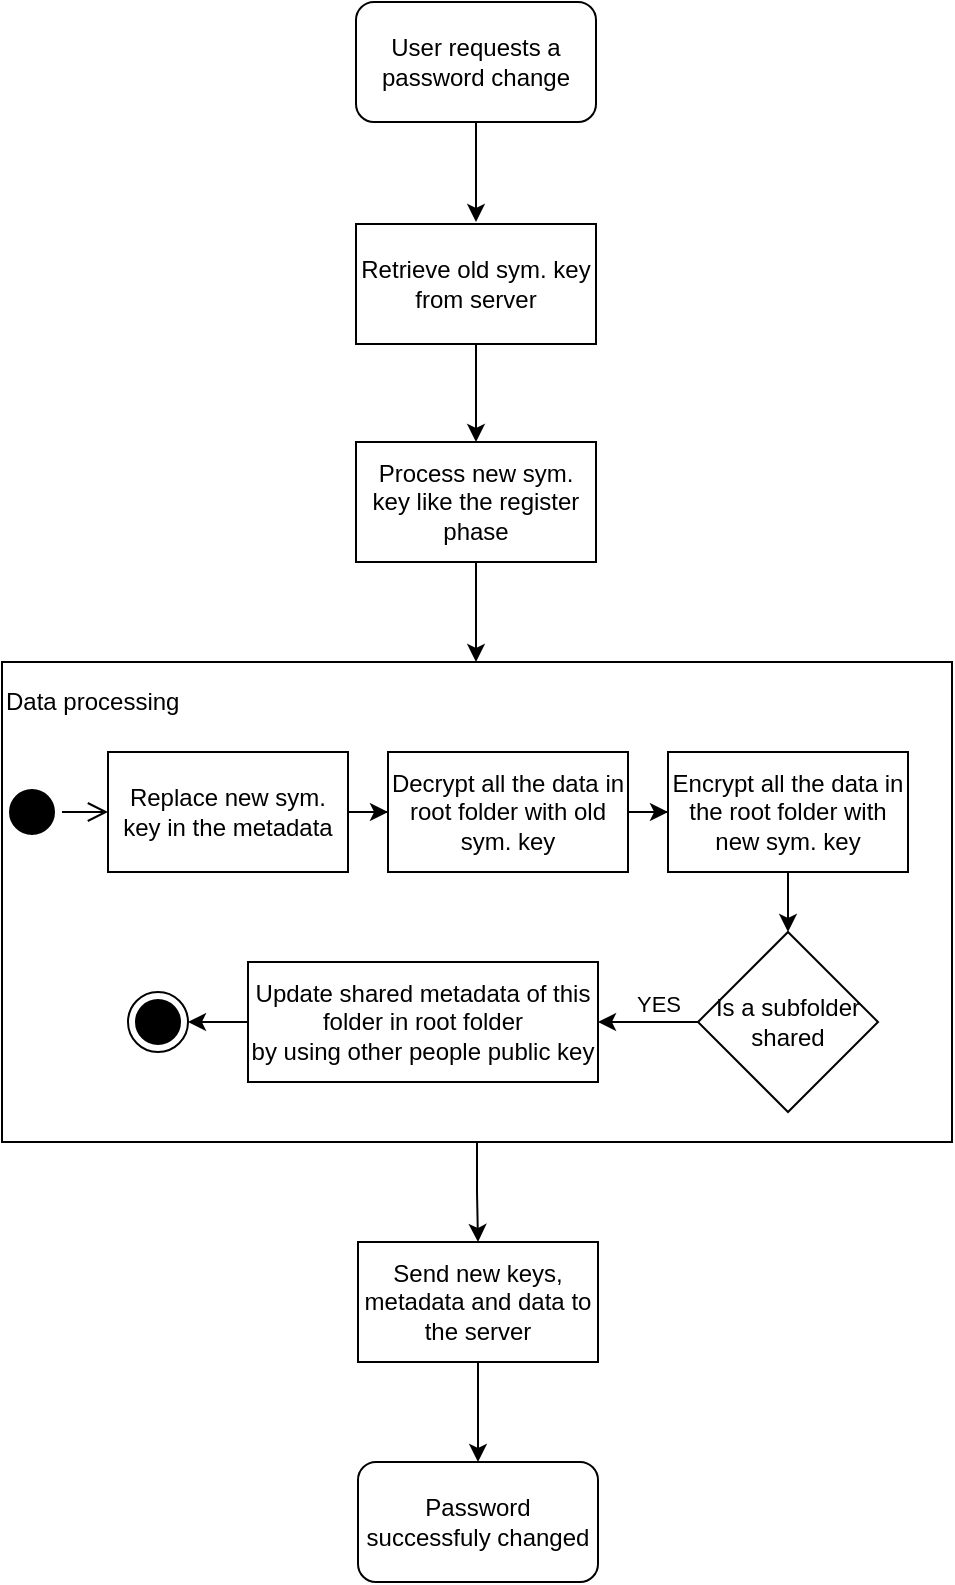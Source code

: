 <mxfile version="22.1.16" type="device" pages="2">
  <diagram name="Page-1" id="m55ZdG_9oDZAbHWxCkGQ">
    <mxGraphModel dx="1434" dy="779" grid="1" gridSize="10" guides="1" tooltips="1" connect="1" arrows="1" fold="1" page="1" pageScale="1" pageWidth="850" pageHeight="1100" math="0" shadow="0">
      <root>
        <mxCell id="0" />
        <mxCell id="1" parent="0" />
        <mxCell id="DVrDfldoRwxVg5q-NJcv-3" value="" style="edgeStyle=orthogonalEdgeStyle;rounded=0;orthogonalLoop=1;jettySize=auto;html=1;" parent="1" source="DVrDfldoRwxVg5q-NJcv-1" edge="1">
          <mxGeometry relative="1" as="geometry">
            <mxPoint x="425" y="160" as="targetPoint" />
          </mxGeometry>
        </mxCell>
        <mxCell id="DVrDfldoRwxVg5q-NJcv-1" value="User requests a password change" style="rounded=1;whiteSpace=wrap;html=1;" parent="1" vertex="1">
          <mxGeometry x="365" y="50" width="120" height="60" as="geometry" />
        </mxCell>
        <mxCell id="DVrDfldoRwxVg5q-NJcv-6" value="" style="edgeStyle=orthogonalEdgeStyle;rounded=0;orthogonalLoop=1;jettySize=auto;html=1;" parent="1" source="DVrDfldoRwxVg5q-NJcv-4" target="DVrDfldoRwxVg5q-NJcv-5" edge="1">
          <mxGeometry relative="1" as="geometry" />
        </mxCell>
        <mxCell id="DVrDfldoRwxVg5q-NJcv-4" value="Retrieve old sym. key from server" style="rounded=0;whiteSpace=wrap;html=1;" parent="1" vertex="1">
          <mxGeometry x="365" y="161" width="120" height="60" as="geometry" />
        </mxCell>
        <mxCell id="DVrDfldoRwxVg5q-NJcv-8" value="" style="edgeStyle=orthogonalEdgeStyle;rounded=0;orthogonalLoop=1;jettySize=auto;html=1;" parent="1" source="DVrDfldoRwxVg5q-NJcv-5" edge="1">
          <mxGeometry relative="1" as="geometry">
            <mxPoint x="425" y="380" as="targetPoint" />
          </mxGeometry>
        </mxCell>
        <mxCell id="DVrDfldoRwxVg5q-NJcv-5" value="Process new sym. key like the register phase" style="rounded=0;whiteSpace=wrap;html=1;" parent="1" vertex="1">
          <mxGeometry x="365" y="270" width="120" height="60" as="geometry" />
        </mxCell>
        <mxCell id="DVrDfldoRwxVg5q-NJcv-30" value="" style="edgeStyle=orthogonalEdgeStyle;rounded=0;orthogonalLoop=1;jettySize=auto;html=1;" parent="1" source="DVrDfldoRwxVg5q-NJcv-11" target="DVrDfldoRwxVg5q-NJcv-29" edge="1">
          <mxGeometry relative="1" as="geometry" />
        </mxCell>
        <mxCell id="DVrDfldoRwxVg5q-NJcv-32" value="" style="edgeStyle=orthogonalEdgeStyle;rounded=0;orthogonalLoop=1;jettySize=auto;html=1;" parent="1" source="DVrDfldoRwxVg5q-NJcv-29" target="DVrDfldoRwxVg5q-NJcv-31" edge="1">
          <mxGeometry relative="1" as="geometry" />
        </mxCell>
        <mxCell id="DVrDfldoRwxVg5q-NJcv-29" value="Send new keys, metadata and data to the server" style="rounded=0;whiteSpace=wrap;html=1;" parent="1" vertex="1">
          <mxGeometry x="366" y="670" width="120" height="60" as="geometry" />
        </mxCell>
        <mxCell id="DVrDfldoRwxVg5q-NJcv-31" value="Password successfuly changed" style="rounded=1;whiteSpace=wrap;html=1;" parent="1" vertex="1">
          <mxGeometry x="366" y="780" width="120" height="60" as="geometry" />
        </mxCell>
        <mxCell id="DVrDfldoRwxVg5q-NJcv-33" value="" style="group" parent="1" vertex="1" connectable="0">
          <mxGeometry x="188" y="380" width="475" height="240" as="geometry" />
        </mxCell>
        <mxCell id="DVrDfldoRwxVg5q-NJcv-11" value="Data processing&lt;br&gt;&lt;br&gt;&lt;br&gt;&lt;br&gt;&lt;br&gt;&lt;br&gt;&lt;br&gt;&lt;br&gt;&lt;br&gt;&lt;br&gt;&lt;br&gt;&lt;br&gt;&lt;br&gt;&lt;br&gt;&lt;br&gt;" style="rounded=0;whiteSpace=wrap;html=1;align=left;" parent="DVrDfldoRwxVg5q-NJcv-33" vertex="1">
          <mxGeometry width="475" height="240" as="geometry" />
        </mxCell>
        <mxCell id="DVrDfldoRwxVg5q-NJcv-13" value="Replace new sym. key in the metadata" style="rounded=0;whiteSpace=wrap;html=1;" parent="DVrDfldoRwxVg5q-NJcv-33" vertex="1">
          <mxGeometry x="53" y="45" width="120" height="60" as="geometry" />
        </mxCell>
        <mxCell id="DVrDfldoRwxVg5q-NJcv-14" value="Decrypt all the data in root folder with old sym. key" style="rounded=0;whiteSpace=wrap;html=1;" parent="DVrDfldoRwxVg5q-NJcv-33" vertex="1">
          <mxGeometry x="193" y="45" width="120" height="60" as="geometry" />
        </mxCell>
        <mxCell id="DVrDfldoRwxVg5q-NJcv-16" value="" style="edgeStyle=orthogonalEdgeStyle;rounded=0;orthogonalLoop=1;jettySize=auto;html=1;" parent="DVrDfldoRwxVg5q-NJcv-33" source="DVrDfldoRwxVg5q-NJcv-13" target="DVrDfldoRwxVg5q-NJcv-14" edge="1">
          <mxGeometry relative="1" as="geometry" />
        </mxCell>
        <mxCell id="DVrDfldoRwxVg5q-NJcv-15" value="Encrypt all the data in the root folder with new sym. key" style="rounded=0;whiteSpace=wrap;html=1;" parent="DVrDfldoRwxVg5q-NJcv-33" vertex="1">
          <mxGeometry x="333" y="45" width="120" height="60" as="geometry" />
        </mxCell>
        <mxCell id="DVrDfldoRwxVg5q-NJcv-17" value="" style="edgeStyle=orthogonalEdgeStyle;rounded=0;orthogonalLoop=1;jettySize=auto;html=1;" parent="DVrDfldoRwxVg5q-NJcv-33" source="DVrDfldoRwxVg5q-NJcv-14" target="DVrDfldoRwxVg5q-NJcv-15" edge="1">
          <mxGeometry relative="1" as="geometry" />
        </mxCell>
        <mxCell id="DVrDfldoRwxVg5q-NJcv-18" value="Is a subfolder shared" style="rhombus;whiteSpace=wrap;html=1;" parent="DVrDfldoRwxVg5q-NJcv-33" vertex="1">
          <mxGeometry x="348" y="135" width="90" height="90" as="geometry" />
        </mxCell>
        <mxCell id="DVrDfldoRwxVg5q-NJcv-19" value="" style="edgeStyle=orthogonalEdgeStyle;rounded=0;orthogonalLoop=1;jettySize=auto;html=1;" parent="DVrDfldoRwxVg5q-NJcv-33" source="DVrDfldoRwxVg5q-NJcv-15" target="DVrDfldoRwxVg5q-NJcv-18" edge="1">
          <mxGeometry relative="1" as="geometry" />
        </mxCell>
        <mxCell id="DVrDfldoRwxVg5q-NJcv-20" value="Update shared metadata of this folder in root folder&lt;br&gt;by using other people public key" style="rounded=0;whiteSpace=wrap;html=1;" parent="DVrDfldoRwxVg5q-NJcv-33" vertex="1">
          <mxGeometry x="123" y="150" width="175" height="60" as="geometry" />
        </mxCell>
        <mxCell id="DVrDfldoRwxVg5q-NJcv-21" value="" style="edgeStyle=orthogonalEdgeStyle;rounded=0;orthogonalLoop=1;jettySize=auto;html=1;" parent="DVrDfldoRwxVg5q-NJcv-33" source="DVrDfldoRwxVg5q-NJcv-18" target="DVrDfldoRwxVg5q-NJcv-20" edge="1">
          <mxGeometry relative="1" as="geometry" />
        </mxCell>
        <mxCell id="DVrDfldoRwxVg5q-NJcv-22" value="YES" style="edgeLabel;html=1;align=center;verticalAlign=middle;resizable=0;points=[];" parent="DVrDfldoRwxVg5q-NJcv-21" vertex="1" connectable="0">
          <mxGeometry x="-0.525" y="2" relative="1" as="geometry">
            <mxPoint x="-8" y="-11" as="offset" />
          </mxGeometry>
        </mxCell>
        <mxCell id="DVrDfldoRwxVg5q-NJcv-25" value="" style="ellipse;html=1;shape=startState;fillColor=#000000;strokeColor=#000000;" parent="DVrDfldoRwxVg5q-NJcv-33" vertex="1">
          <mxGeometry y="60" width="30" height="30" as="geometry" />
        </mxCell>
        <mxCell id="DVrDfldoRwxVg5q-NJcv-26" value="" style="edgeStyle=orthogonalEdgeStyle;html=1;verticalAlign=bottom;endArrow=open;endSize=8;strokeColor=#000000;rounded=0;entryX=0;entryY=0.5;entryDx=0;entryDy=0;" parent="DVrDfldoRwxVg5q-NJcv-33" source="DVrDfldoRwxVg5q-NJcv-25" target="DVrDfldoRwxVg5q-NJcv-13" edge="1">
          <mxGeometry relative="1" as="geometry">
            <mxPoint x="53.0" y="60" as="targetPoint" />
          </mxGeometry>
        </mxCell>
        <mxCell id="DVrDfldoRwxVg5q-NJcv-27" value="" style="ellipse;html=1;shape=endState;fillColor=#000000;strokeColor=#000000;" parent="DVrDfldoRwxVg5q-NJcv-33" vertex="1">
          <mxGeometry x="63" y="165" width="30" height="30" as="geometry" />
        </mxCell>
        <mxCell id="DVrDfldoRwxVg5q-NJcv-28" value="" style="edgeStyle=orthogonalEdgeStyle;rounded=0;orthogonalLoop=1;jettySize=auto;html=1;" parent="DVrDfldoRwxVg5q-NJcv-33" source="DVrDfldoRwxVg5q-NJcv-20" target="DVrDfldoRwxVg5q-NJcv-27" edge="1">
          <mxGeometry relative="1" as="geometry" />
        </mxCell>
      </root>
    </mxGraphModel>
  </diagram>
  <diagram id="m-uwGu8Kj0eq6n6vcCHk" name="Page-2">
    <mxGraphModel dx="1434" dy="779" grid="1" gridSize="10" guides="1" tooltips="1" connect="1" arrows="1" fold="1" page="1" pageScale="1" pageWidth="850" pageHeight="1100" math="0" shadow="0">
      <root>
        <mxCell id="0" />
        <mxCell id="1" parent="0" />
        <mxCell id="xWiwJyZHwr7bb04JmY8Y-1" value="" style="rounded=0;whiteSpace=wrap;html=1;fillColor=none;" parent="1" vertex="1">
          <mxGeometry x="70" y="20" width="780" height="630" as="geometry" />
        </mxCell>
        <mxCell id="xWiwJyZHwr7bb04JmY8Y-2" value="Client" style="shape=umlLifeline;perimeter=lifelinePerimeter;whiteSpace=wrap;html=1;container=1;dropTarget=0;collapsible=0;recursiveResize=0;outlineConnect=0;portConstraint=eastwest;newEdgeStyle={&quot;edgeStyle&quot;:&quot;elbowEdgeStyle&quot;,&quot;elbow&quot;:&quot;vertical&quot;,&quot;curved&quot;:0,&quot;rounded&quot;:0};" parent="1" vertex="1">
          <mxGeometry x="200" y="90" width="100" height="500" as="geometry" />
        </mxCell>
        <mxCell id="xWiwJyZHwr7bb04JmY8Y-3" value="Server" style="shape=umlLifeline;perimeter=lifelinePerimeter;whiteSpace=wrap;html=1;container=1;dropTarget=0;collapsible=0;recursiveResize=0;outlineConnect=0;portConstraint=eastwest;newEdgeStyle={&quot;edgeStyle&quot;:&quot;elbowEdgeStyle&quot;,&quot;elbow&quot;:&quot;vertical&quot;,&quot;curved&quot;:0,&quot;rounded&quot;:0};" parent="1" vertex="1">
          <mxGeometry x="600" y="90" width="100" height="490" as="geometry" />
        </mxCell>
        <mxCell id="xWiwJyZHwr7bb04JmY8Y-4" value="" style="html=1;points=[[0,0,0,0,5],[0,1,0,0,-5],[1,0,0,0,5],[1,1,0,0,-5]];perimeter=orthogonalPerimeter;outlineConnect=0;targetShapes=umlLifeline;portConstraint=eastwest;newEdgeStyle={&quot;curved&quot;:0,&quot;rounded&quot;:0};" parent="xWiwJyZHwr7bb04JmY8Y-3" vertex="1">
          <mxGeometry x="45" y="350" width="10" height="120" as="geometry" />
        </mxCell>
        <mxCell id="xWiwJyZHwr7bb04JmY8Y-5" value="Initiates change" style="html=1;verticalAlign=bottom;startArrow=oval;startFill=1;endArrow=block;startSize=8;curved=0;rounded=0;" parent="1" edge="1">
          <mxGeometry y="61" width="60" relative="1" as="geometry">
            <mxPoint x="246.1" y="170" as="sourcePoint" />
            <mxPoint x="246.1" y="170" as="targetPoint" />
            <mxPoint x="-60" y="-10" as="offset" />
          </mxGeometry>
        </mxCell>
        <mxCell id="xWiwJyZHwr7bb04JmY8Y-6" value="" style="html=1;verticalAlign=bottom;startArrow=oval;startFill=1;endArrow=block;startSize=8;curved=0;rounded=0;" parent="1" target="xWiwJyZHwr7bb04JmY8Y-7" edge="1">
          <mxGeometry width="60" relative="1" as="geometry">
            <mxPoint x="130" y="160" as="sourcePoint" />
            <mxPoint x="249" y="160" as="targetPoint" />
          </mxGeometry>
        </mxCell>
        <mxCell id="xWiwJyZHwr7bb04JmY8Y-24" value="New Master Password" style="edgeLabel;html=1;align=center;verticalAlign=middle;resizable=0;points=[];" parent="xWiwJyZHwr7bb04JmY8Y-6" vertex="1" connectable="0">
          <mxGeometry x="-0.287" y="1" relative="1" as="geometry">
            <mxPoint x="11" y="15" as="offset" />
          </mxGeometry>
        </mxCell>
        <mxCell id="xWiwJyZHwr7bb04JmY8Y-7" value="" style="html=1;points=[[0,0,0,0,5],[0,1,0,0,-5],[1,0,0,0,5],[1,1,0,0,-5]];perimeter=orthogonalPerimeter;outlineConnect=0;targetShapes=umlLifeline;portConstraint=eastwest;newEdgeStyle={&quot;curved&quot;:0,&quot;rounded&quot;:0};" parent="1" vertex="1">
          <mxGeometry x="245" y="150" width="10" height="430" as="geometry" />
        </mxCell>
        <mxCell id="xWiwJyZHwr7bb04JmY8Y-18" value="User" style="shape=umlActor;verticalLabelPosition=bottom;verticalAlign=top;html=1;" parent="1" vertex="1">
          <mxGeometry x="84" y="130" width="30" height="60" as="geometry" />
        </mxCell>
        <mxCell id="xWiwJyZHwr7bb04JmY8Y-19" value="" style="endArrow=classic;html=1;rounded=0;" parent="1" edge="1">
          <mxGeometry width="50" height="50" relative="1" as="geometry">
            <mxPoint x="255" y="376" as="sourcePoint" />
            <mxPoint x="255" y="422" as="targetPoint" />
            <Array as="points">
              <mxPoint x="280" y="376" />
              <mxPoint x="280" y="392" />
              <mxPoint x="280" y="422" />
            </Array>
          </mxGeometry>
        </mxCell>
        <mxCell id="xWiwJyZHwr7bb04JmY8Y-20" value="Retrieve from session&lt;br&gt;root folder symmetric&lt;br&gt;key value and encrypt&lt;br&gt;with new master&lt;br&gt;password hash" style="edgeLabel;html=1;align=center;verticalAlign=middle;resizable=0;points=[];" parent="xWiwJyZHwr7bb04JmY8Y-19" vertex="1" connectable="0">
          <mxGeometry x="-0.018" y="1" relative="1" as="geometry">
            <mxPoint x="56" y="4" as="offset" />
          </mxGeometry>
        </mxCell>
        <mxCell id="xWiwJyZHwr7bb04JmY8Y-21" value="&lt;font style=&quot;font-size: 20px;&quot;&gt;&lt;b&gt;Password change&lt;/b&gt;&lt;/font&gt;" style="text;html=1;strokeColor=none;fillColor=none;align=center;verticalAlign=middle;whiteSpace=wrap;rounded=0;" parent="1" vertex="1">
          <mxGeometry x="71" y="30" width="190" height="30" as="geometry" />
        </mxCell>
        <mxCell id="xWiwJyZHwr7bb04JmY8Y-25" value="" style="endArrow=classic;html=1;rounded=0;" parent="1" edge="1">
          <mxGeometry width="50" height="50" relative="1" as="geometry">
            <mxPoint x="255" y="233" as="sourcePoint" />
            <mxPoint x="255" y="279" as="targetPoint" />
            <Array as="points">
              <mxPoint x="280" y="233" />
              <mxPoint x="280" y="249" />
              <mxPoint x="280" y="279" />
            </Array>
          </mxGeometry>
        </mxCell>
        <mxCell id="xWiwJyZHwr7bb04JmY8Y-26" value="Processes&lt;br style=&quot;border-color: var(--border-color);&quot;&gt;Stretched Master Key&lt;br style=&quot;border-color: var(--border-color);&quot;&gt;(HKDF)" style="edgeLabel;html=1;align=center;verticalAlign=middle;resizable=0;points=[];" parent="xWiwJyZHwr7bb04JmY8Y-25" vertex="1" connectable="0">
          <mxGeometry x="-0.018" y="1" relative="1" as="geometry">
            <mxPoint x="59" y="-1" as="offset" />
          </mxGeometry>
        </mxCell>
        <mxCell id="xWiwJyZHwr7bb04JmY8Y-27" value="" style="endArrow=classic;html=1;rounded=0;" parent="1" edge="1">
          <mxGeometry width="50" height="50" relative="1" as="geometry">
            <mxPoint x="255" y="165" as="sourcePoint" />
            <mxPoint x="255" y="211" as="targetPoint" />
            <Array as="points">
              <mxPoint x="280" y="165" />
              <mxPoint x="280" y="181" />
              <mxPoint x="280" y="211" />
            </Array>
          </mxGeometry>
        </mxCell>
        <mxCell id="xWiwJyZHwr7bb04JmY8Y-28" value="Processes&lt;br&gt;Master Key&lt;br&gt;(Argon2id)" style="edgeLabel;html=1;align=center;verticalAlign=middle;resizable=0;points=[];" parent="xWiwJyZHwr7bb04JmY8Y-27" vertex="1" connectable="0">
          <mxGeometry x="-0.018" y="1" relative="1" as="geometry">
            <mxPoint x="49" y="-1" as="offset" />
          </mxGeometry>
        </mxCell>
        <mxCell id="xWiwJyZHwr7bb04JmY8Y-29" value="" style="endArrow=classic;html=1;rounded=0;" parent="1" edge="1">
          <mxGeometry width="50" height="50" relative="1" as="geometry">
            <mxPoint x="255" y="297" as="sourcePoint" />
            <mxPoint x="255" y="343" as="targetPoint" />
            <Array as="points">
              <mxPoint x="280" y="297" />
              <mxPoint x="280" y="313" />
              <mxPoint x="280" y="343" />
            </Array>
          </mxGeometry>
        </mxCell>
        <mxCell id="xWiwJyZHwr7bb04JmY8Y-30" value="&lt;div&gt;Processes&lt;/div&gt;&lt;div&gt;Master Password Hash&lt;/div&gt;&lt;div&gt;(Argon2id)&lt;/div&gt;" style="edgeLabel;html=1;align=center;verticalAlign=middle;resizable=0;points=[];" parent="xWiwJyZHwr7bb04JmY8Y-29" vertex="1" connectable="0">
          <mxGeometry x="-0.018" y="1" relative="1" as="geometry">
            <mxPoint x="62" y="-1" as="offset" />
          </mxGeometry>
        </mxCell>
        <mxCell id="xWiwJyZHwr7bb04JmY8Y-31" value="" style="endArrow=classic;html=1;rounded=0;" parent="1" edge="1">
          <mxGeometry width="50" height="50" relative="1" as="geometry">
            <mxPoint x="255" y="474" as="sourcePoint" />
            <mxPoint x="645" y="474" as="targetPoint" />
          </mxGeometry>
        </mxCell>
        <mxCell id="xWiwJyZHwr7bb04JmY8Y-32" value="Send username, new protected symmetric key &lt;br&gt;and new master password hash" style="edgeLabel;html=1;align=center;verticalAlign=middle;resizable=0;points=[];" parent="xWiwJyZHwr7bb04JmY8Y-31" vertex="1" connectable="0">
          <mxGeometry x="-0.426" y="-1" relative="1" as="geometry">
            <mxPoint x="80" y="-19" as="offset" />
          </mxGeometry>
        </mxCell>
        <mxCell id="xWiwJyZHwr7bb04JmY8Y-33" value="" style="endArrow=classic;html=1;rounded=0;" parent="1" edge="1">
          <mxGeometry width="50" height="50" relative="1" as="geometry">
            <mxPoint x="655" y="482" as="sourcePoint" />
            <mxPoint x="655" y="528" as="targetPoint" />
            <Array as="points">
              <mxPoint x="680" y="482" />
              <mxPoint x="680" y="498" />
              <mxPoint x="680" y="528" />
            </Array>
          </mxGeometry>
        </mxCell>
        <mxCell id="xWiwJyZHwr7bb04JmY8Y-34" value="Master Password Hash&lt;br&gt;Server hashing&lt;br&gt;and&lt;br&gt;&amp;nbsp;update user&#39;s metadata" style="edgeLabel;html=1;align=center;verticalAlign=middle;resizable=0;points=[];" parent="xWiwJyZHwr7bb04JmY8Y-33" vertex="1" connectable="0">
          <mxGeometry x="-0.018" y="1" relative="1" as="geometry">
            <mxPoint x="59" y="2" as="offset" />
          </mxGeometry>
        </mxCell>
        <mxCell id="xWiwJyZHwr7bb04JmY8Y-35" value="" style="endArrow=none;html=1;rounded=0;endFill=0;startArrow=classic;startFill=1;" parent="1" edge="1">
          <mxGeometry width="50" height="50" relative="1" as="geometry">
            <mxPoint x="255" y="550" as="sourcePoint" />
            <mxPoint x="645" y="550" as="targetPoint" />
          </mxGeometry>
        </mxCell>
        <mxCell id="xWiwJyZHwr7bb04JmY8Y-36" value="Password change successful" style="edgeLabel;html=1;align=center;verticalAlign=middle;resizable=0;points=[];" parent="xWiwJyZHwr7bb04JmY8Y-35" vertex="1" connectable="0">
          <mxGeometry x="-0.426" y="-1" relative="1" as="geometry">
            <mxPoint x="80" y="-13" as="offset" />
          </mxGeometry>
        </mxCell>
      </root>
    </mxGraphModel>
  </diagram>
</mxfile>
